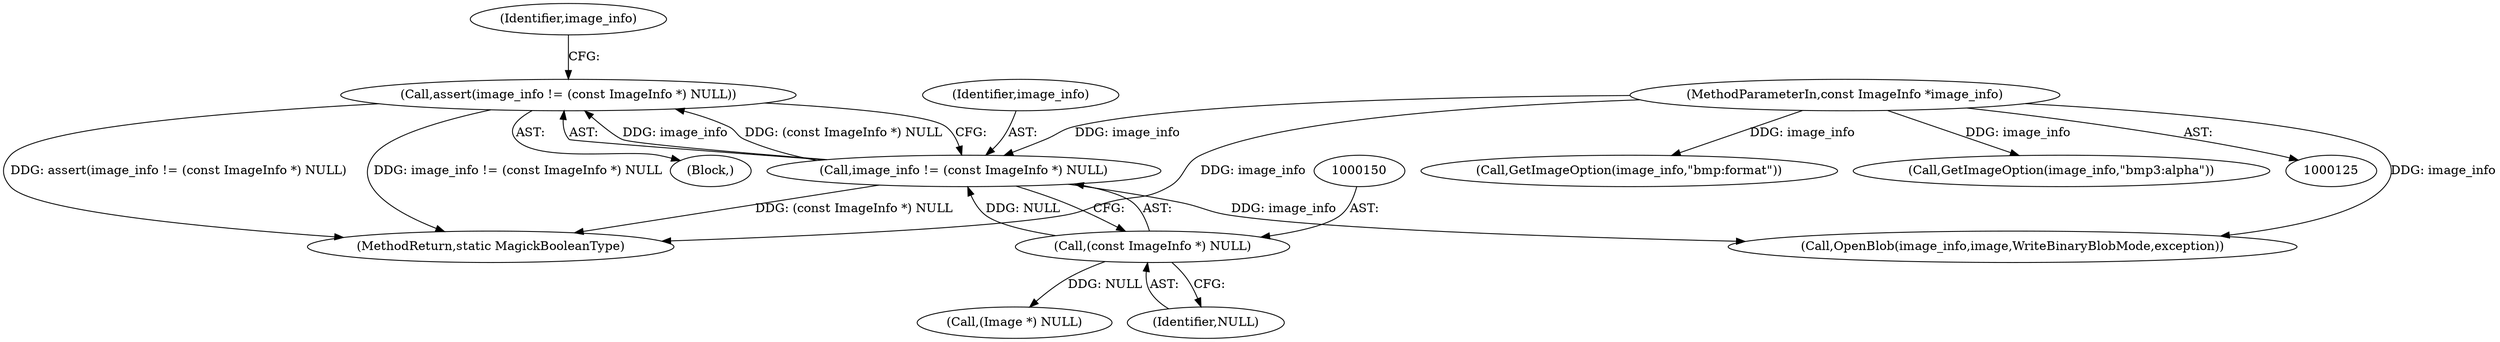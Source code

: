 digraph "0_ImageMagick_4cc6ec8a4197d4c008577127736bf7985d632323@API" {
"1000146" [label="(Call,assert(image_info != (const ImageInfo *) NULL))"];
"1000147" [label="(Call,image_info != (const ImageInfo *) NULL)"];
"1000126" [label="(MethodParameterIn,const ImageInfo *image_info)"];
"1000149" [label="(Call,(const ImageInfo *) NULL)"];
"1000199" [label="(Call,OpenBlob(image_info,image,WriteBinaryBlobMode,exception))"];
"1002573" [label="(MethodReturn,static MagickBooleanType)"];
"1000126" [label="(MethodParameterIn,const ImageInfo *image_info)"];
"1000147" [label="(Call,image_info != (const ImageInfo *) NULL)"];
"1000238" [label="(Call,GetImageOption(image_info,\"bmp:format\"))"];
"1000149" [label="(Call,(const ImageInfo *) NULL)"];
"1000129" [label="(Block,)"];
"1000161" [label="(Call,(Image *) NULL)"];
"1000146" [label="(Call,assert(image_info != (const ImageInfo *) NULL))"];
"1000148" [label="(Identifier,image_info)"];
"1000151" [label="(Identifier,NULL)"];
"1000551" [label="(Call,GetImageOption(image_info,\"bmp3:alpha\"))"];
"1000155" [label="(Identifier,image_info)"];
"1000146" -> "1000129"  [label="AST: "];
"1000146" -> "1000147"  [label="CFG: "];
"1000147" -> "1000146"  [label="AST: "];
"1000155" -> "1000146"  [label="CFG: "];
"1000146" -> "1002573"  [label="DDG: assert(image_info != (const ImageInfo *) NULL)"];
"1000146" -> "1002573"  [label="DDG: image_info != (const ImageInfo *) NULL"];
"1000147" -> "1000146"  [label="DDG: image_info"];
"1000147" -> "1000146"  [label="DDG: (const ImageInfo *) NULL"];
"1000147" -> "1000149"  [label="CFG: "];
"1000148" -> "1000147"  [label="AST: "];
"1000149" -> "1000147"  [label="AST: "];
"1000147" -> "1002573"  [label="DDG: (const ImageInfo *) NULL"];
"1000126" -> "1000147"  [label="DDG: image_info"];
"1000149" -> "1000147"  [label="DDG: NULL"];
"1000147" -> "1000199"  [label="DDG: image_info"];
"1000126" -> "1000125"  [label="AST: "];
"1000126" -> "1002573"  [label="DDG: image_info"];
"1000126" -> "1000199"  [label="DDG: image_info"];
"1000126" -> "1000238"  [label="DDG: image_info"];
"1000126" -> "1000551"  [label="DDG: image_info"];
"1000149" -> "1000151"  [label="CFG: "];
"1000150" -> "1000149"  [label="AST: "];
"1000151" -> "1000149"  [label="AST: "];
"1000149" -> "1000161"  [label="DDG: NULL"];
}
